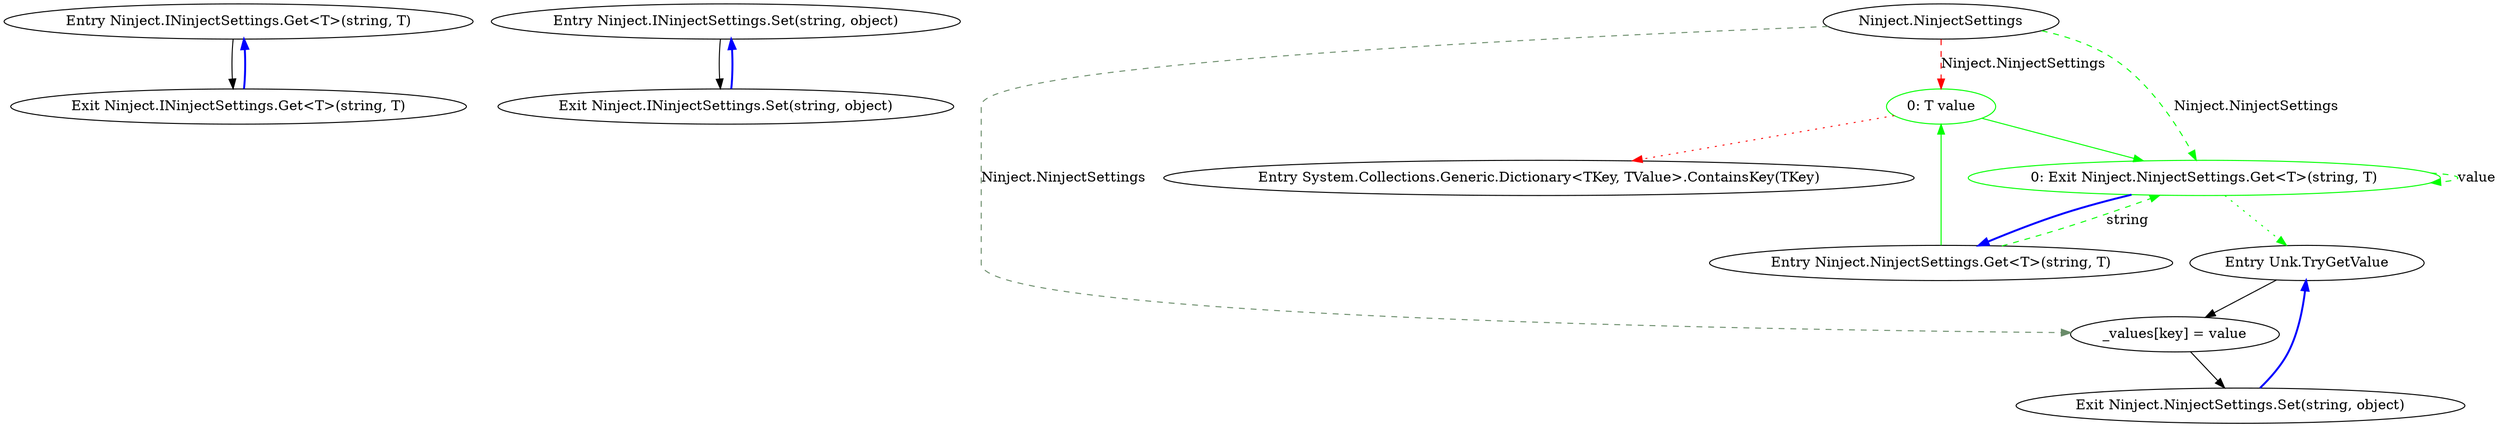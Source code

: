 digraph  {
n0 [cluster="Ninject.INinjectSettings.Get<T>(string, T)", label="Entry Ninject.INinjectSettings.Get<T>(string, T)", span="92-92"];
n1 [cluster="Ninject.INinjectSettings.Get<T>(string, T)", label="Exit Ninject.INinjectSettings.Get<T>(string, T)", span="92-92"];
n2 [cluster="Ninject.INinjectSettings.Set(string, object)", label="Entry Ninject.INinjectSettings.Set(string, object)", span="99-99"];
n3 [cluster="Ninject.INinjectSettings.Set(string, object)", label="Exit Ninject.INinjectSettings.Set(string, object)", span="99-99"];
m0_3 [cluster="System.Collections.Generic.Dictionary<TKey, TValue>.ContainsKey(TKey)", file="NinjectSettings.cs", label="Entry System.Collections.Generic.Dictionary<TKey, TValue>.ContainsKey(TKey)", span="0-0"];
m0_0 [cluster="Ninject.NinjectSettings.Get<T>(string, T)", file="NinjectSettings.cs", label="Entry Ninject.NinjectSettings.Get<T>(string, T)", span="133-133"];
m0_1 [cluster="Ninject.NinjectSettings.Get<T>(string, T)", color=green, community=0, file="NinjectSettings.cs", label="0: T value", span="135-135"];
m0_2 [cluster="Ninject.NinjectSettings.Get<T>(string, T)", color=green, community=0, file="NinjectSettings.cs", label="0: Exit Ninject.NinjectSettings.Get<T>(string, T)", span="133-133"];
m0_4 [cluster="Unk.TryGetValue", file="NinjectSettings.cs", label="Entry Unk.TryGetValue", span=""];
m0_5 [cluster="Ninject.NinjectSettings.Set(string, object)", file="NinjectSettings.cs", label="_values[key] = value", span="145-145"];
m0_6 [cluster="Ninject.NinjectSettings.Set(string, object)", file="NinjectSettings.cs", label="Exit Ninject.NinjectSettings.Set(string, object)", span="143-143"];
m0_7 [file="NinjectSettings.cs", label="Ninject.NinjectSettings", span=""];
n0 -> n1  [key=0, style=solid];
n1 -> n0  [color=blue, key=0, style=bold];
n2 -> n3  [key=0, style=solid];
n3 -> n2  [color=blue, key=0, style=bold];
m0_0 -> m0_1  [color=green, key=0, style=solid];
m0_0 -> m0_2  [color=green, key=1, label=string, style=dashed];
m0_1 -> m0_2  [color=green, key=0, style=solid];
m0_1 -> m0_3  [color=red, key=2, style=dotted];
m0_2 -> m0_2  [color=green, key=1, label=value, style=dashed];
m0_2 -> m0_4  [color=green, key=2, style=dotted];
m0_2 -> m0_0  [color=blue, key=0, style=bold];
m0_4 -> m0_5  [key=0, style=solid];
m0_5 -> m0_6  [key=0, style=solid];
m0_6 -> m0_4  [color=blue, key=0, style=bold];
m0_7 -> m0_1  [color=red, key=1, label="Ninject.NinjectSettings", style=dashed];
m0_7 -> m0_5  [color=darkseagreen4, key=1, label="Ninject.NinjectSettings", style=dashed];
m0_7 -> m0_2  [color=green, key=1, label="Ninject.NinjectSettings", style=dashed];
}
